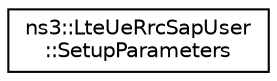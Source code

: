 digraph "Graphical Class Hierarchy"
{
 // LATEX_PDF_SIZE
  edge [fontname="Helvetica",fontsize="10",labelfontname="Helvetica",labelfontsize="10"];
  node [fontname="Helvetica",fontsize="10",shape=record];
  rankdir="LR";
  Node0 [label="ns3::LteUeRrcSapUser\l::SetupParameters",height=0.2,width=0.4,color="black", fillcolor="white", style="filled",URL="$structns3_1_1_lte_ue_rrc_sap_user_1_1_setup_parameters.html",tooltip="SetupParameters structure."];
}
